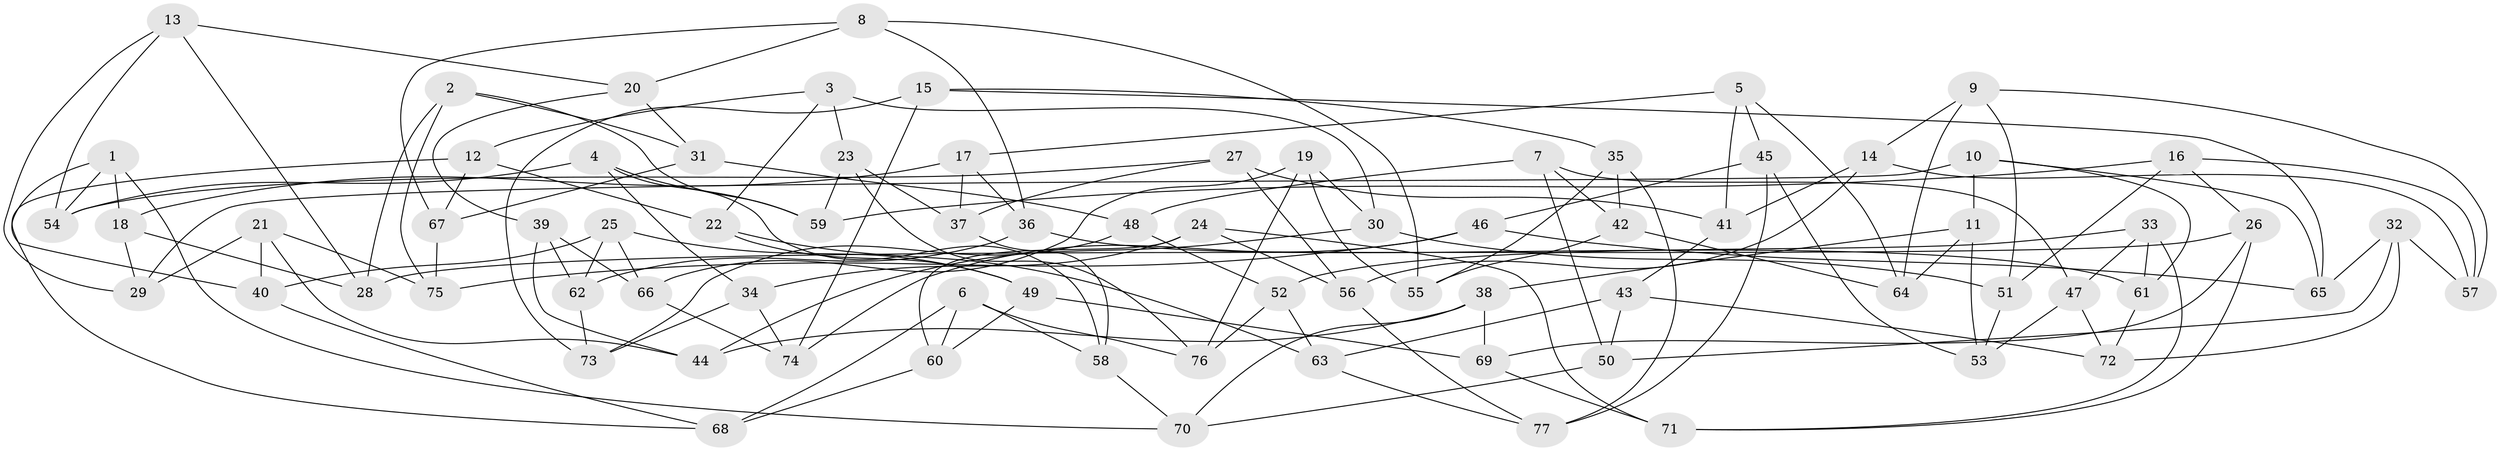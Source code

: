 // coarse degree distribution, {5: 0.20833333333333334, 6: 0.25, 7: 0.2916666666666667, 8: 0.16666666666666666, 4: 0.08333333333333333}
// Generated by graph-tools (version 1.1) at 2025/38/03/04/25 23:38:13]
// undirected, 77 vertices, 154 edges
graph export_dot {
  node [color=gray90,style=filled];
  1;
  2;
  3;
  4;
  5;
  6;
  7;
  8;
  9;
  10;
  11;
  12;
  13;
  14;
  15;
  16;
  17;
  18;
  19;
  20;
  21;
  22;
  23;
  24;
  25;
  26;
  27;
  28;
  29;
  30;
  31;
  32;
  33;
  34;
  35;
  36;
  37;
  38;
  39;
  40;
  41;
  42;
  43;
  44;
  45;
  46;
  47;
  48;
  49;
  50;
  51;
  52;
  53;
  54;
  55;
  56;
  57;
  58;
  59;
  60;
  61;
  62;
  63;
  64;
  65;
  66;
  67;
  68;
  69;
  70;
  71;
  72;
  73;
  74;
  75;
  76;
  77;
  1 -- 18;
  1 -- 70;
  1 -- 40;
  1 -- 54;
  2 -- 31;
  2 -- 75;
  2 -- 59;
  2 -- 28;
  3 -- 12;
  3 -- 22;
  3 -- 30;
  3 -- 23;
  4 -- 59;
  4 -- 54;
  4 -- 34;
  4 -- 58;
  5 -- 41;
  5 -- 64;
  5 -- 17;
  5 -- 45;
  6 -- 76;
  6 -- 58;
  6 -- 60;
  6 -- 68;
  7 -- 47;
  7 -- 42;
  7 -- 50;
  7 -- 48;
  8 -- 36;
  8 -- 55;
  8 -- 67;
  8 -- 20;
  9 -- 51;
  9 -- 64;
  9 -- 57;
  9 -- 14;
  10 -- 61;
  10 -- 11;
  10 -- 65;
  10 -- 29;
  11 -- 53;
  11 -- 38;
  11 -- 64;
  12 -- 22;
  12 -- 68;
  12 -- 67;
  13 -- 20;
  13 -- 54;
  13 -- 28;
  13 -- 29;
  14 -- 57;
  14 -- 41;
  14 -- 56;
  15 -- 65;
  15 -- 74;
  15 -- 35;
  15 -- 73;
  16 -- 26;
  16 -- 59;
  16 -- 57;
  16 -- 51;
  17 -- 37;
  17 -- 36;
  17 -- 18;
  18 -- 28;
  18 -- 29;
  19 -- 55;
  19 -- 66;
  19 -- 76;
  19 -- 30;
  20 -- 31;
  20 -- 39;
  21 -- 44;
  21 -- 40;
  21 -- 75;
  21 -- 29;
  22 -- 63;
  22 -- 49;
  23 -- 76;
  23 -- 59;
  23 -- 37;
  24 -- 56;
  24 -- 71;
  24 -- 60;
  24 -- 34;
  25 -- 49;
  25 -- 62;
  25 -- 40;
  25 -- 66;
  26 -- 69;
  26 -- 71;
  26 -- 28;
  27 -- 41;
  27 -- 54;
  27 -- 56;
  27 -- 37;
  30 -- 44;
  30 -- 51;
  31 -- 67;
  31 -- 48;
  32 -- 72;
  32 -- 57;
  32 -- 65;
  32 -- 50;
  33 -- 47;
  33 -- 71;
  33 -- 52;
  33 -- 61;
  34 -- 74;
  34 -- 73;
  35 -- 42;
  35 -- 77;
  35 -- 55;
  36 -- 62;
  36 -- 61;
  37 -- 58;
  38 -- 44;
  38 -- 69;
  38 -- 70;
  39 -- 44;
  39 -- 66;
  39 -- 62;
  40 -- 68;
  41 -- 43;
  42 -- 55;
  42 -- 64;
  43 -- 50;
  43 -- 63;
  43 -- 72;
  45 -- 53;
  45 -- 46;
  45 -- 77;
  46 -- 74;
  46 -- 65;
  46 -- 75;
  47 -- 53;
  47 -- 72;
  48 -- 52;
  48 -- 73;
  49 -- 69;
  49 -- 60;
  50 -- 70;
  51 -- 53;
  52 -- 63;
  52 -- 76;
  56 -- 77;
  58 -- 70;
  60 -- 68;
  61 -- 72;
  62 -- 73;
  63 -- 77;
  66 -- 74;
  67 -- 75;
  69 -- 71;
}
